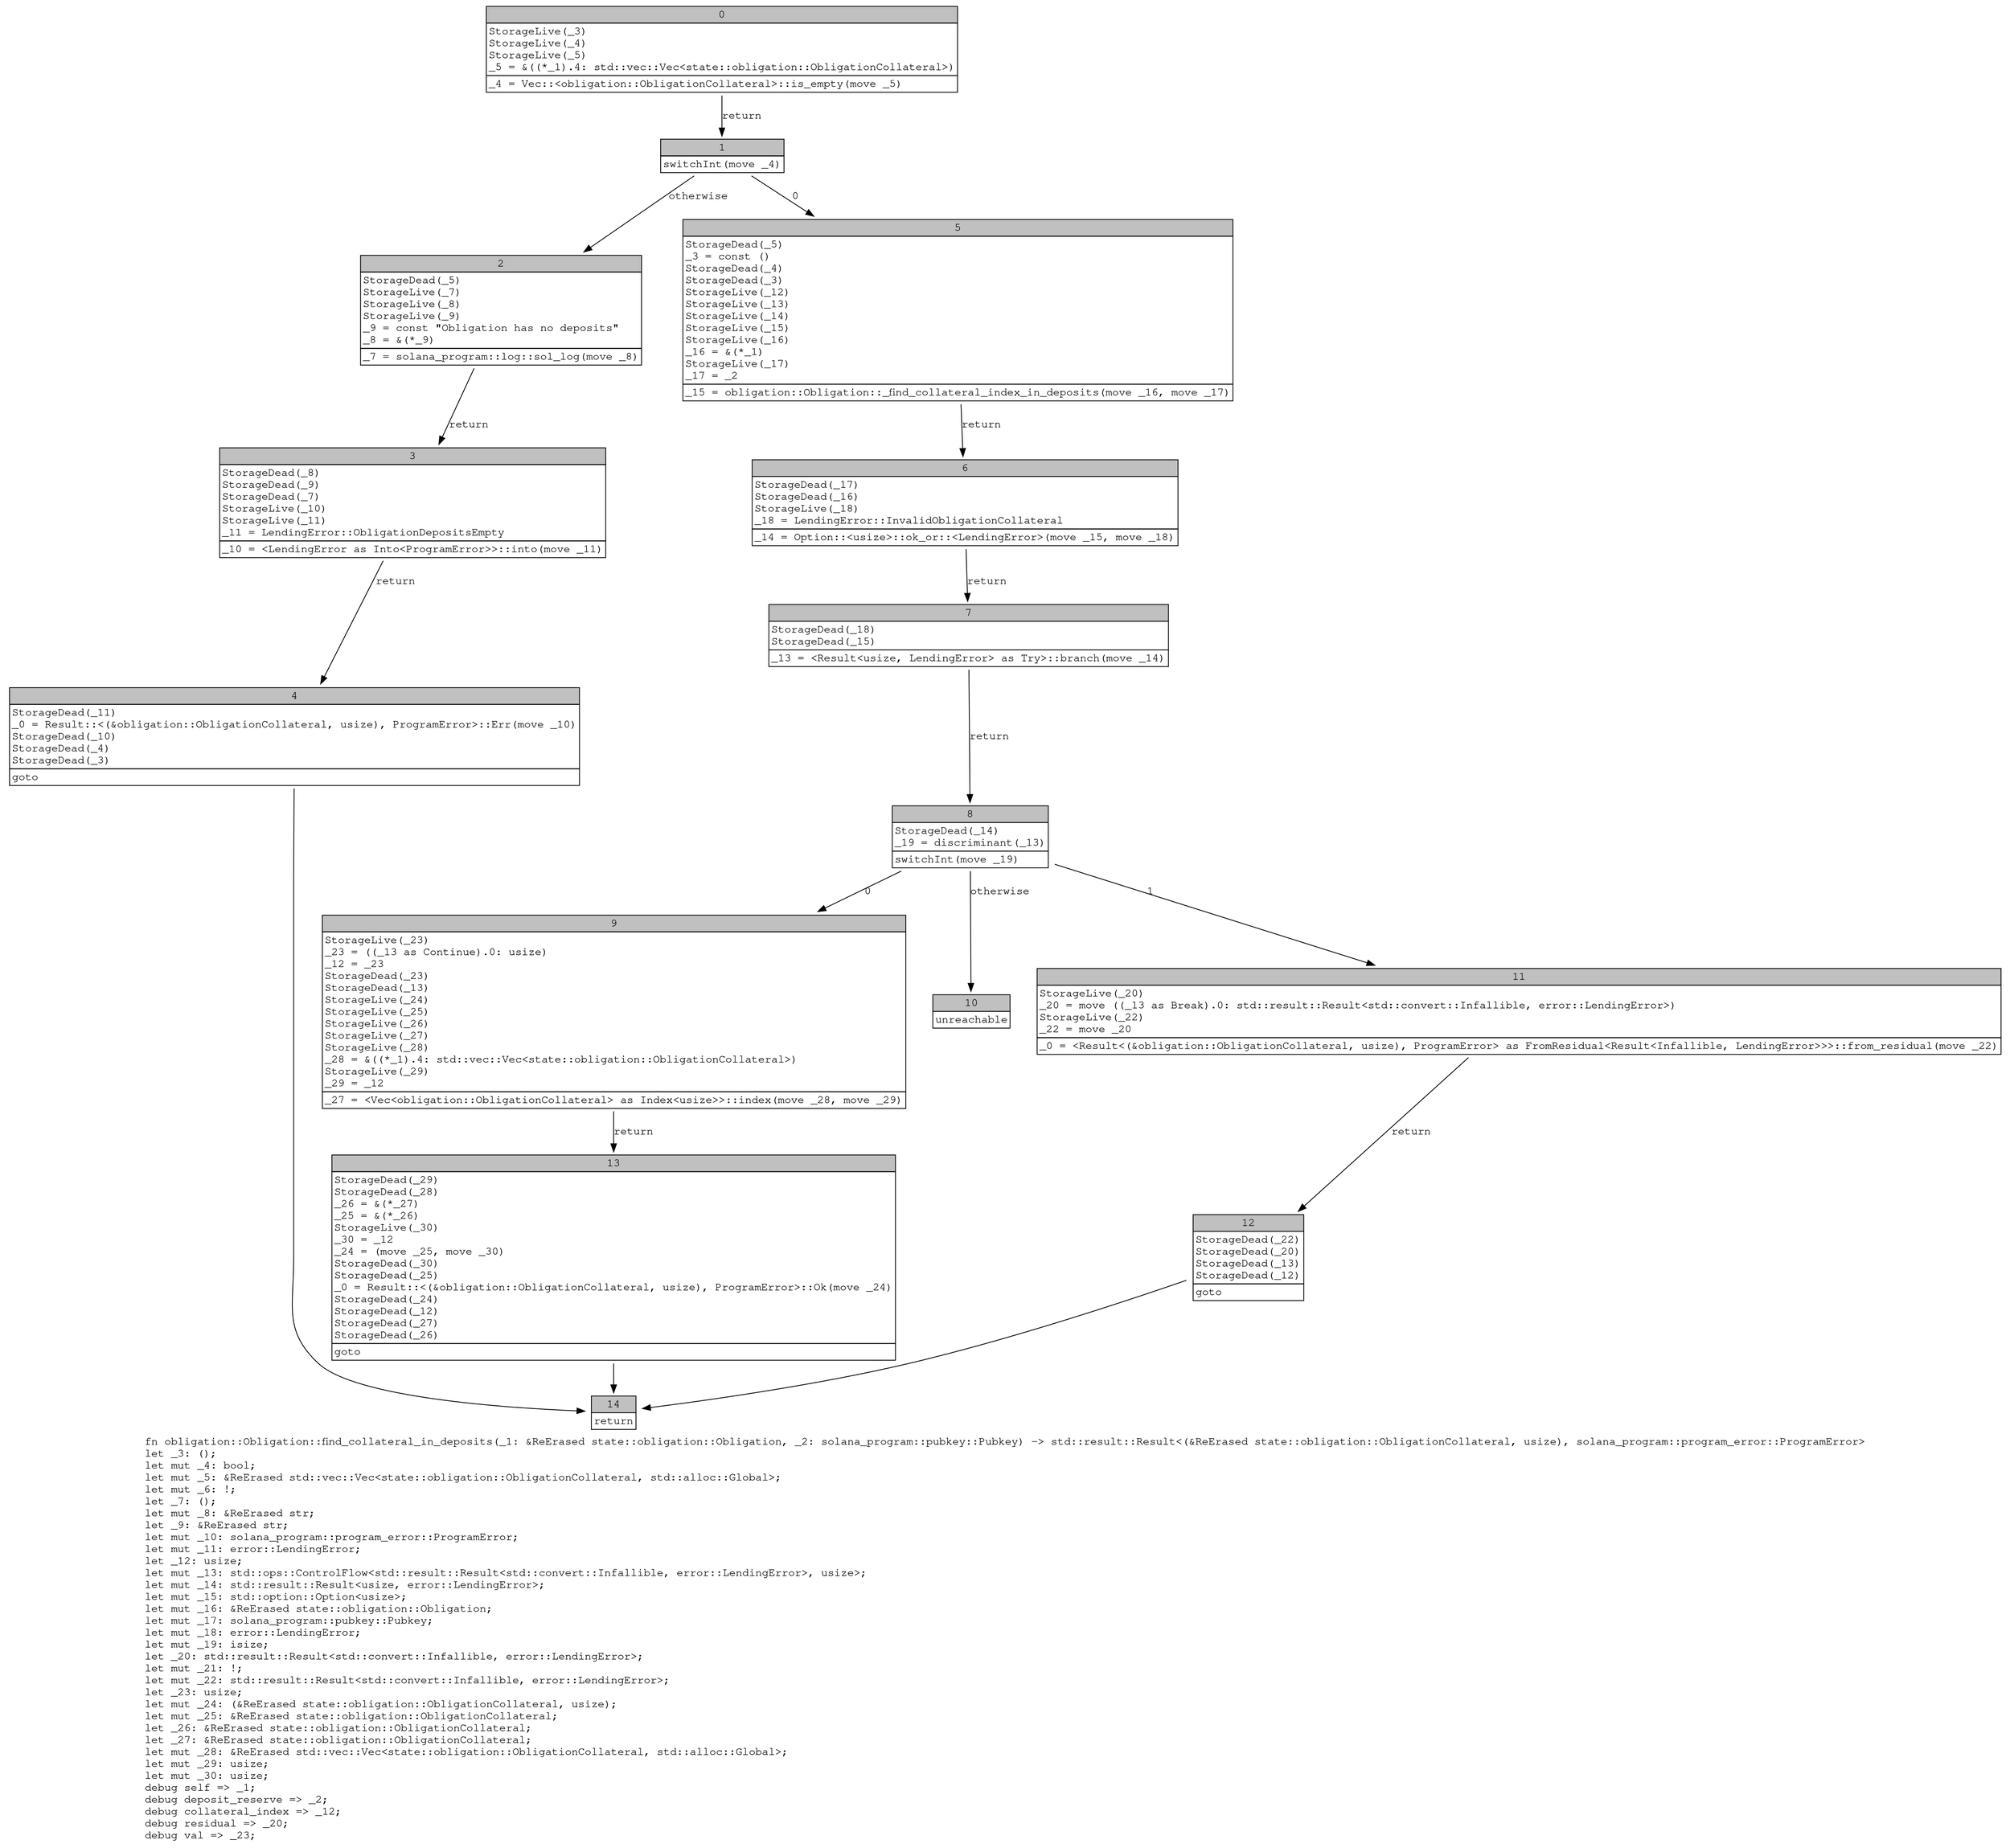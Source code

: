 digraph Mir_0_330 {
    graph [fontname="Courier, monospace"];
    node [fontname="Courier, monospace"];
    edge [fontname="Courier, monospace"];
    label=<fn obligation::Obligation::find_collateral_in_deposits(_1: &amp;ReErased state::obligation::Obligation, _2: solana_program::pubkey::Pubkey) -&gt; std::result::Result&lt;(&amp;ReErased state::obligation::ObligationCollateral, usize), solana_program::program_error::ProgramError&gt;<br align="left"/>let _3: ();<br align="left"/>let mut _4: bool;<br align="left"/>let mut _5: &amp;ReErased std::vec::Vec&lt;state::obligation::ObligationCollateral, std::alloc::Global&gt;;<br align="left"/>let mut _6: !;<br align="left"/>let _7: ();<br align="left"/>let mut _8: &amp;ReErased str;<br align="left"/>let _9: &amp;ReErased str;<br align="left"/>let mut _10: solana_program::program_error::ProgramError;<br align="left"/>let mut _11: error::LendingError;<br align="left"/>let _12: usize;<br align="left"/>let mut _13: std::ops::ControlFlow&lt;std::result::Result&lt;std::convert::Infallible, error::LendingError&gt;, usize&gt;;<br align="left"/>let mut _14: std::result::Result&lt;usize, error::LendingError&gt;;<br align="left"/>let mut _15: std::option::Option&lt;usize&gt;;<br align="left"/>let mut _16: &amp;ReErased state::obligation::Obligation;<br align="left"/>let mut _17: solana_program::pubkey::Pubkey;<br align="left"/>let mut _18: error::LendingError;<br align="left"/>let mut _19: isize;<br align="left"/>let _20: std::result::Result&lt;std::convert::Infallible, error::LendingError&gt;;<br align="left"/>let mut _21: !;<br align="left"/>let mut _22: std::result::Result&lt;std::convert::Infallible, error::LendingError&gt;;<br align="left"/>let _23: usize;<br align="left"/>let mut _24: (&amp;ReErased state::obligation::ObligationCollateral, usize);<br align="left"/>let mut _25: &amp;ReErased state::obligation::ObligationCollateral;<br align="left"/>let _26: &amp;ReErased state::obligation::ObligationCollateral;<br align="left"/>let _27: &amp;ReErased state::obligation::ObligationCollateral;<br align="left"/>let mut _28: &amp;ReErased std::vec::Vec&lt;state::obligation::ObligationCollateral, std::alloc::Global&gt;;<br align="left"/>let mut _29: usize;<br align="left"/>let mut _30: usize;<br align="left"/>debug self =&gt; _1;<br align="left"/>debug deposit_reserve =&gt; _2;<br align="left"/>debug collateral_index =&gt; _12;<br align="left"/>debug residual =&gt; _20;<br align="left"/>debug val =&gt; _23;<br align="left"/>>;
    bb0__0_330 [shape="none", label=<<table border="0" cellborder="1" cellspacing="0"><tr><td bgcolor="gray" align="center" colspan="1">0</td></tr><tr><td align="left" balign="left">StorageLive(_3)<br/>StorageLive(_4)<br/>StorageLive(_5)<br/>_5 = &amp;((*_1).4: std::vec::Vec&lt;state::obligation::ObligationCollateral&gt;)<br/></td></tr><tr><td align="left">_4 = Vec::&lt;obligation::ObligationCollateral&gt;::is_empty(move _5)</td></tr></table>>];
    bb1__0_330 [shape="none", label=<<table border="0" cellborder="1" cellspacing="0"><tr><td bgcolor="gray" align="center" colspan="1">1</td></tr><tr><td align="left">switchInt(move _4)</td></tr></table>>];
    bb2__0_330 [shape="none", label=<<table border="0" cellborder="1" cellspacing="0"><tr><td bgcolor="gray" align="center" colspan="1">2</td></tr><tr><td align="left" balign="left">StorageDead(_5)<br/>StorageLive(_7)<br/>StorageLive(_8)<br/>StorageLive(_9)<br/>_9 = const &quot;Obligation has no deposits&quot;<br/>_8 = &amp;(*_9)<br/></td></tr><tr><td align="left">_7 = solana_program::log::sol_log(move _8)</td></tr></table>>];
    bb3__0_330 [shape="none", label=<<table border="0" cellborder="1" cellspacing="0"><tr><td bgcolor="gray" align="center" colspan="1">3</td></tr><tr><td align="left" balign="left">StorageDead(_8)<br/>StorageDead(_9)<br/>StorageDead(_7)<br/>StorageLive(_10)<br/>StorageLive(_11)<br/>_11 = LendingError::ObligationDepositsEmpty<br/></td></tr><tr><td align="left">_10 = &lt;LendingError as Into&lt;ProgramError&gt;&gt;::into(move _11)</td></tr></table>>];
    bb4__0_330 [shape="none", label=<<table border="0" cellborder="1" cellspacing="0"><tr><td bgcolor="gray" align="center" colspan="1">4</td></tr><tr><td align="left" balign="left">StorageDead(_11)<br/>_0 = Result::&lt;(&amp;obligation::ObligationCollateral, usize), ProgramError&gt;::Err(move _10)<br/>StorageDead(_10)<br/>StorageDead(_4)<br/>StorageDead(_3)<br/></td></tr><tr><td align="left">goto</td></tr></table>>];
    bb5__0_330 [shape="none", label=<<table border="0" cellborder="1" cellspacing="0"><tr><td bgcolor="gray" align="center" colspan="1">5</td></tr><tr><td align="left" balign="left">StorageDead(_5)<br/>_3 = const ()<br/>StorageDead(_4)<br/>StorageDead(_3)<br/>StorageLive(_12)<br/>StorageLive(_13)<br/>StorageLive(_14)<br/>StorageLive(_15)<br/>StorageLive(_16)<br/>_16 = &amp;(*_1)<br/>StorageLive(_17)<br/>_17 = _2<br/></td></tr><tr><td align="left">_15 = obligation::Obligation::_find_collateral_index_in_deposits(move _16, move _17)</td></tr></table>>];
    bb6__0_330 [shape="none", label=<<table border="0" cellborder="1" cellspacing="0"><tr><td bgcolor="gray" align="center" colspan="1">6</td></tr><tr><td align="left" balign="left">StorageDead(_17)<br/>StorageDead(_16)<br/>StorageLive(_18)<br/>_18 = LendingError::InvalidObligationCollateral<br/></td></tr><tr><td align="left">_14 = Option::&lt;usize&gt;::ok_or::&lt;LendingError&gt;(move _15, move _18)</td></tr></table>>];
    bb7__0_330 [shape="none", label=<<table border="0" cellborder="1" cellspacing="0"><tr><td bgcolor="gray" align="center" colspan="1">7</td></tr><tr><td align="left" balign="left">StorageDead(_18)<br/>StorageDead(_15)<br/></td></tr><tr><td align="left">_13 = &lt;Result&lt;usize, LendingError&gt; as Try&gt;::branch(move _14)</td></tr></table>>];
    bb8__0_330 [shape="none", label=<<table border="0" cellborder="1" cellspacing="0"><tr><td bgcolor="gray" align="center" colspan="1">8</td></tr><tr><td align="left" balign="left">StorageDead(_14)<br/>_19 = discriminant(_13)<br/></td></tr><tr><td align="left">switchInt(move _19)</td></tr></table>>];
    bb9__0_330 [shape="none", label=<<table border="0" cellborder="1" cellspacing="0"><tr><td bgcolor="gray" align="center" colspan="1">9</td></tr><tr><td align="left" balign="left">StorageLive(_23)<br/>_23 = ((_13 as Continue).0: usize)<br/>_12 = _23<br/>StorageDead(_23)<br/>StorageDead(_13)<br/>StorageLive(_24)<br/>StorageLive(_25)<br/>StorageLive(_26)<br/>StorageLive(_27)<br/>StorageLive(_28)<br/>_28 = &amp;((*_1).4: std::vec::Vec&lt;state::obligation::ObligationCollateral&gt;)<br/>StorageLive(_29)<br/>_29 = _12<br/></td></tr><tr><td align="left">_27 = &lt;Vec&lt;obligation::ObligationCollateral&gt; as Index&lt;usize&gt;&gt;::index(move _28, move _29)</td></tr></table>>];
    bb10__0_330 [shape="none", label=<<table border="0" cellborder="1" cellspacing="0"><tr><td bgcolor="gray" align="center" colspan="1">10</td></tr><tr><td align="left">unreachable</td></tr></table>>];
    bb11__0_330 [shape="none", label=<<table border="0" cellborder="1" cellspacing="0"><tr><td bgcolor="gray" align="center" colspan="1">11</td></tr><tr><td align="left" balign="left">StorageLive(_20)<br/>_20 = move ((_13 as Break).0: std::result::Result&lt;std::convert::Infallible, error::LendingError&gt;)<br/>StorageLive(_22)<br/>_22 = move _20<br/></td></tr><tr><td align="left">_0 = &lt;Result&lt;(&amp;obligation::ObligationCollateral, usize), ProgramError&gt; as FromResidual&lt;Result&lt;Infallible, LendingError&gt;&gt;&gt;::from_residual(move _22)</td></tr></table>>];
    bb12__0_330 [shape="none", label=<<table border="0" cellborder="1" cellspacing="0"><tr><td bgcolor="gray" align="center" colspan="1">12</td></tr><tr><td align="left" balign="left">StorageDead(_22)<br/>StorageDead(_20)<br/>StorageDead(_13)<br/>StorageDead(_12)<br/></td></tr><tr><td align="left">goto</td></tr></table>>];
    bb13__0_330 [shape="none", label=<<table border="0" cellborder="1" cellspacing="0"><tr><td bgcolor="gray" align="center" colspan="1">13</td></tr><tr><td align="left" balign="left">StorageDead(_29)<br/>StorageDead(_28)<br/>_26 = &amp;(*_27)<br/>_25 = &amp;(*_26)<br/>StorageLive(_30)<br/>_30 = _12<br/>_24 = (move _25, move _30)<br/>StorageDead(_30)<br/>StorageDead(_25)<br/>_0 = Result::&lt;(&amp;obligation::ObligationCollateral, usize), ProgramError&gt;::Ok(move _24)<br/>StorageDead(_24)<br/>StorageDead(_12)<br/>StorageDead(_27)<br/>StorageDead(_26)<br/></td></tr><tr><td align="left">goto</td></tr></table>>];
    bb14__0_330 [shape="none", label=<<table border="0" cellborder="1" cellspacing="0"><tr><td bgcolor="gray" align="center" colspan="1">14</td></tr><tr><td align="left">return</td></tr></table>>];
    bb0__0_330 -> bb1__0_330 [label="return"];
    bb1__0_330 -> bb5__0_330 [label="0"];
    bb1__0_330 -> bb2__0_330 [label="otherwise"];
    bb2__0_330 -> bb3__0_330 [label="return"];
    bb3__0_330 -> bb4__0_330 [label="return"];
    bb4__0_330 -> bb14__0_330 [label=""];
    bb5__0_330 -> bb6__0_330 [label="return"];
    bb6__0_330 -> bb7__0_330 [label="return"];
    bb7__0_330 -> bb8__0_330 [label="return"];
    bb8__0_330 -> bb9__0_330 [label="0"];
    bb8__0_330 -> bb11__0_330 [label="1"];
    bb8__0_330 -> bb10__0_330 [label="otherwise"];
    bb9__0_330 -> bb13__0_330 [label="return"];
    bb11__0_330 -> bb12__0_330 [label="return"];
    bb12__0_330 -> bb14__0_330 [label=""];
    bb13__0_330 -> bb14__0_330 [label=""];
}
